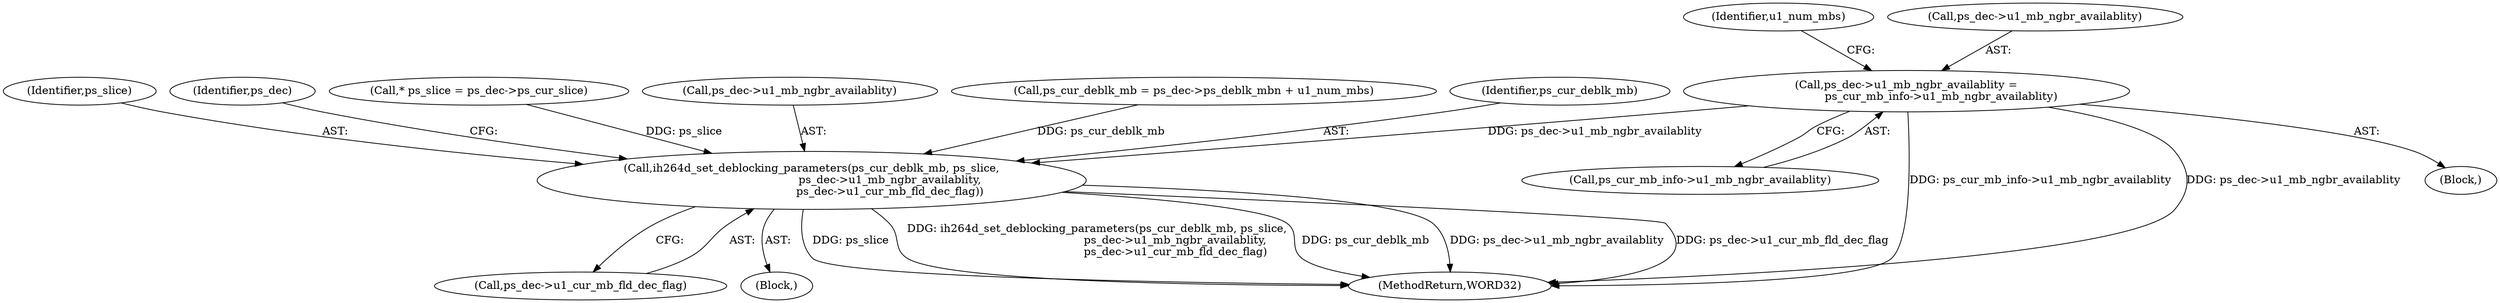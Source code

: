 digraph "0_Android_494561291a503840f385fbcd11d9bc5f4dc502b8_0@pointer" {
"1000644" [label="(Call,ps_dec->u1_mb_ngbr_availablity =\n                    ps_cur_mb_info->u1_mb_ngbr_availablity)"];
"1001173" [label="(Call,ih264d_set_deblocking_parameters(ps_cur_deblk_mb, ps_slice,\n                                             ps_dec->u1_mb_ngbr_availablity,\n                                             ps_dec->u1_cur_mb_fld_dec_flag))"];
"1000648" [label="(Call,ps_cur_mb_info->u1_mb_ngbr_availablity)"];
"1001450" [label="(MethodReturn,WORD32)"];
"1001173" [label="(Call,ih264d_set_deblocking_parameters(ps_cur_deblk_mb, ps_slice,\n                                             ps_dec->u1_mb_ngbr_availablity,\n                                             ps_dec->u1_cur_mb_fld_dec_flag))"];
"1001179" [label="(Call,ps_dec->u1_cur_mb_fld_dec_flag)"];
"1001175" [label="(Identifier,ps_slice)"];
"1000652" [label="(Identifier,u1_num_mbs)"];
"1000645" [label="(Call,ps_dec->u1_mb_ngbr_availablity)"];
"1001184" [label="(Identifier,ps_dec)"];
"1000166" [label="(Call,* ps_slice = ps_dec->ps_cur_slice)"];
"1001172" [label="(Block,)"];
"1001176" [label="(Call,ps_dec->u1_mb_ngbr_availablity)"];
"1001131" [label="(Call,ps_cur_deblk_mb = ps_dec->ps_deblk_mbn + u1_num_mbs)"];
"1000565" [label="(Block,)"];
"1001174" [label="(Identifier,ps_cur_deblk_mb)"];
"1000644" [label="(Call,ps_dec->u1_mb_ngbr_availablity =\n                    ps_cur_mb_info->u1_mb_ngbr_availablity)"];
"1000644" -> "1000565"  [label="AST: "];
"1000644" -> "1000648"  [label="CFG: "];
"1000645" -> "1000644"  [label="AST: "];
"1000648" -> "1000644"  [label="AST: "];
"1000652" -> "1000644"  [label="CFG: "];
"1000644" -> "1001450"  [label="DDG: ps_cur_mb_info->u1_mb_ngbr_availablity"];
"1000644" -> "1001450"  [label="DDG: ps_dec->u1_mb_ngbr_availablity"];
"1000644" -> "1001173"  [label="DDG: ps_dec->u1_mb_ngbr_availablity"];
"1001173" -> "1001172"  [label="AST: "];
"1001173" -> "1001179"  [label="CFG: "];
"1001174" -> "1001173"  [label="AST: "];
"1001175" -> "1001173"  [label="AST: "];
"1001176" -> "1001173"  [label="AST: "];
"1001179" -> "1001173"  [label="AST: "];
"1001184" -> "1001173"  [label="CFG: "];
"1001173" -> "1001450"  [label="DDG: ps_dec->u1_mb_ngbr_availablity"];
"1001173" -> "1001450"  [label="DDG: ps_dec->u1_cur_mb_fld_dec_flag"];
"1001173" -> "1001450"  [label="DDG: ps_slice"];
"1001173" -> "1001450"  [label="DDG: ih264d_set_deblocking_parameters(ps_cur_deblk_mb, ps_slice,\n                                             ps_dec->u1_mb_ngbr_availablity,\n                                             ps_dec->u1_cur_mb_fld_dec_flag)"];
"1001173" -> "1001450"  [label="DDG: ps_cur_deblk_mb"];
"1001131" -> "1001173"  [label="DDG: ps_cur_deblk_mb"];
"1000166" -> "1001173"  [label="DDG: ps_slice"];
}
